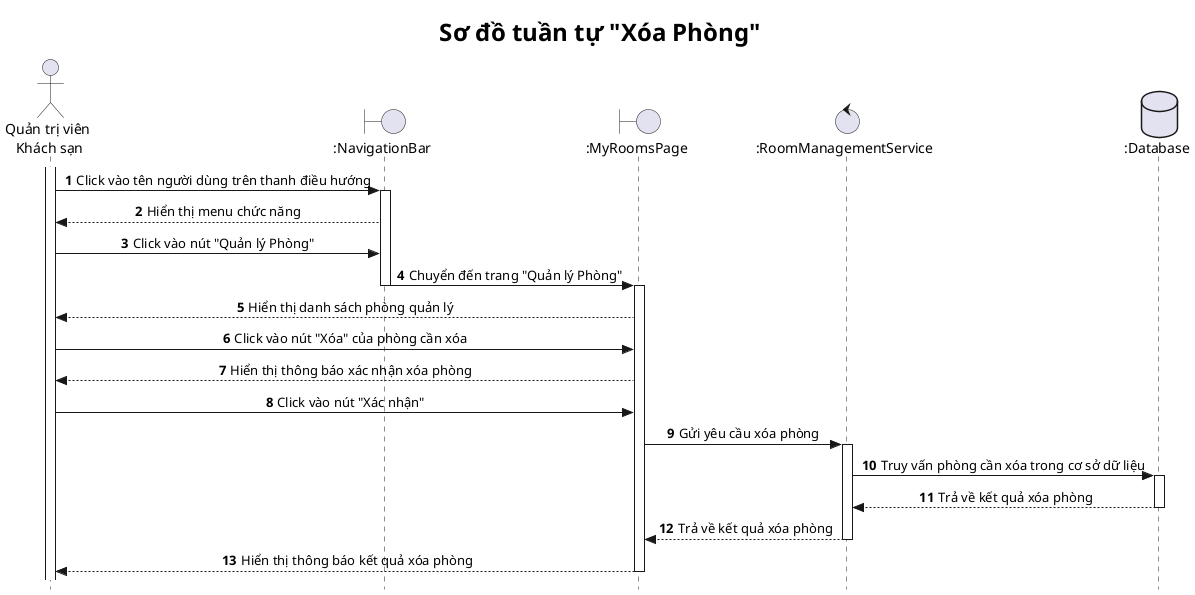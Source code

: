 @startuml

title <size: 24> Sơ đồ tuần tự "Xóa Phòng" </size>

skinparam style strictuml
skinparam SequenceMessageAlignment center

autonumber

actor "Quản trị viên\n Khách sạn" as A
boundary ":NavigationBar" as NB  
boundary ":MyRoomsPage" as MRP 
control ":RoomManagementService" as RMS
database ":Database" as DB  

activate A
A -> NB: Click vào tên người dùng trên thanh điều hướng
activate NB
NB --> A: Hiển thị menu chức năng
A -> NB: Click vào nút "Quản lý Phòng"
NB -> MRP: Chuyển đến trang "Quản lý Phòng"
deactivate NB
activate MRP
MRP --> A: Hiển thị danh sách phòng quản lý
A -> MRP: Click vào nút "Xóa" của phòng cần xóa
MRP --> A: Hiển thị thông báo xác nhận xóa phòng
A -> MRP: Click vào nút "Xác nhận"

MRP -> RMS: Gửi yêu cầu xóa phòng
activate RMS
RMS -> DB: Truy vấn phòng cần xóa trong cơ sở dữ liệu
activate DB
DB --> RMS: Trả về kết quả xóa phòng
deactivate DB
RMS --> MRP: Trả về kết quả xóa phòng
deactivate RMS
MRP --> A: Hiển thị thông báo kết quả xóa phòng
deactivate MRP


@enduml
